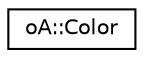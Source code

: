 digraph "Graphical Class Hierarchy"
{
  edge [fontname="Helvetica",fontsize="10",labelfontname="Helvetica",labelfontsize="10"];
  node [fontname="Helvetica",fontsize="10",shape=record];
  rankdir="LR";
  Node0 [label="oA::Color",height=0.2,width=0.4,color="black", fillcolor="white", style="filled",URL="$classo_a_1_1_color.html",tooltip="Abstraction of a concatenated RGBA color. "];
}
